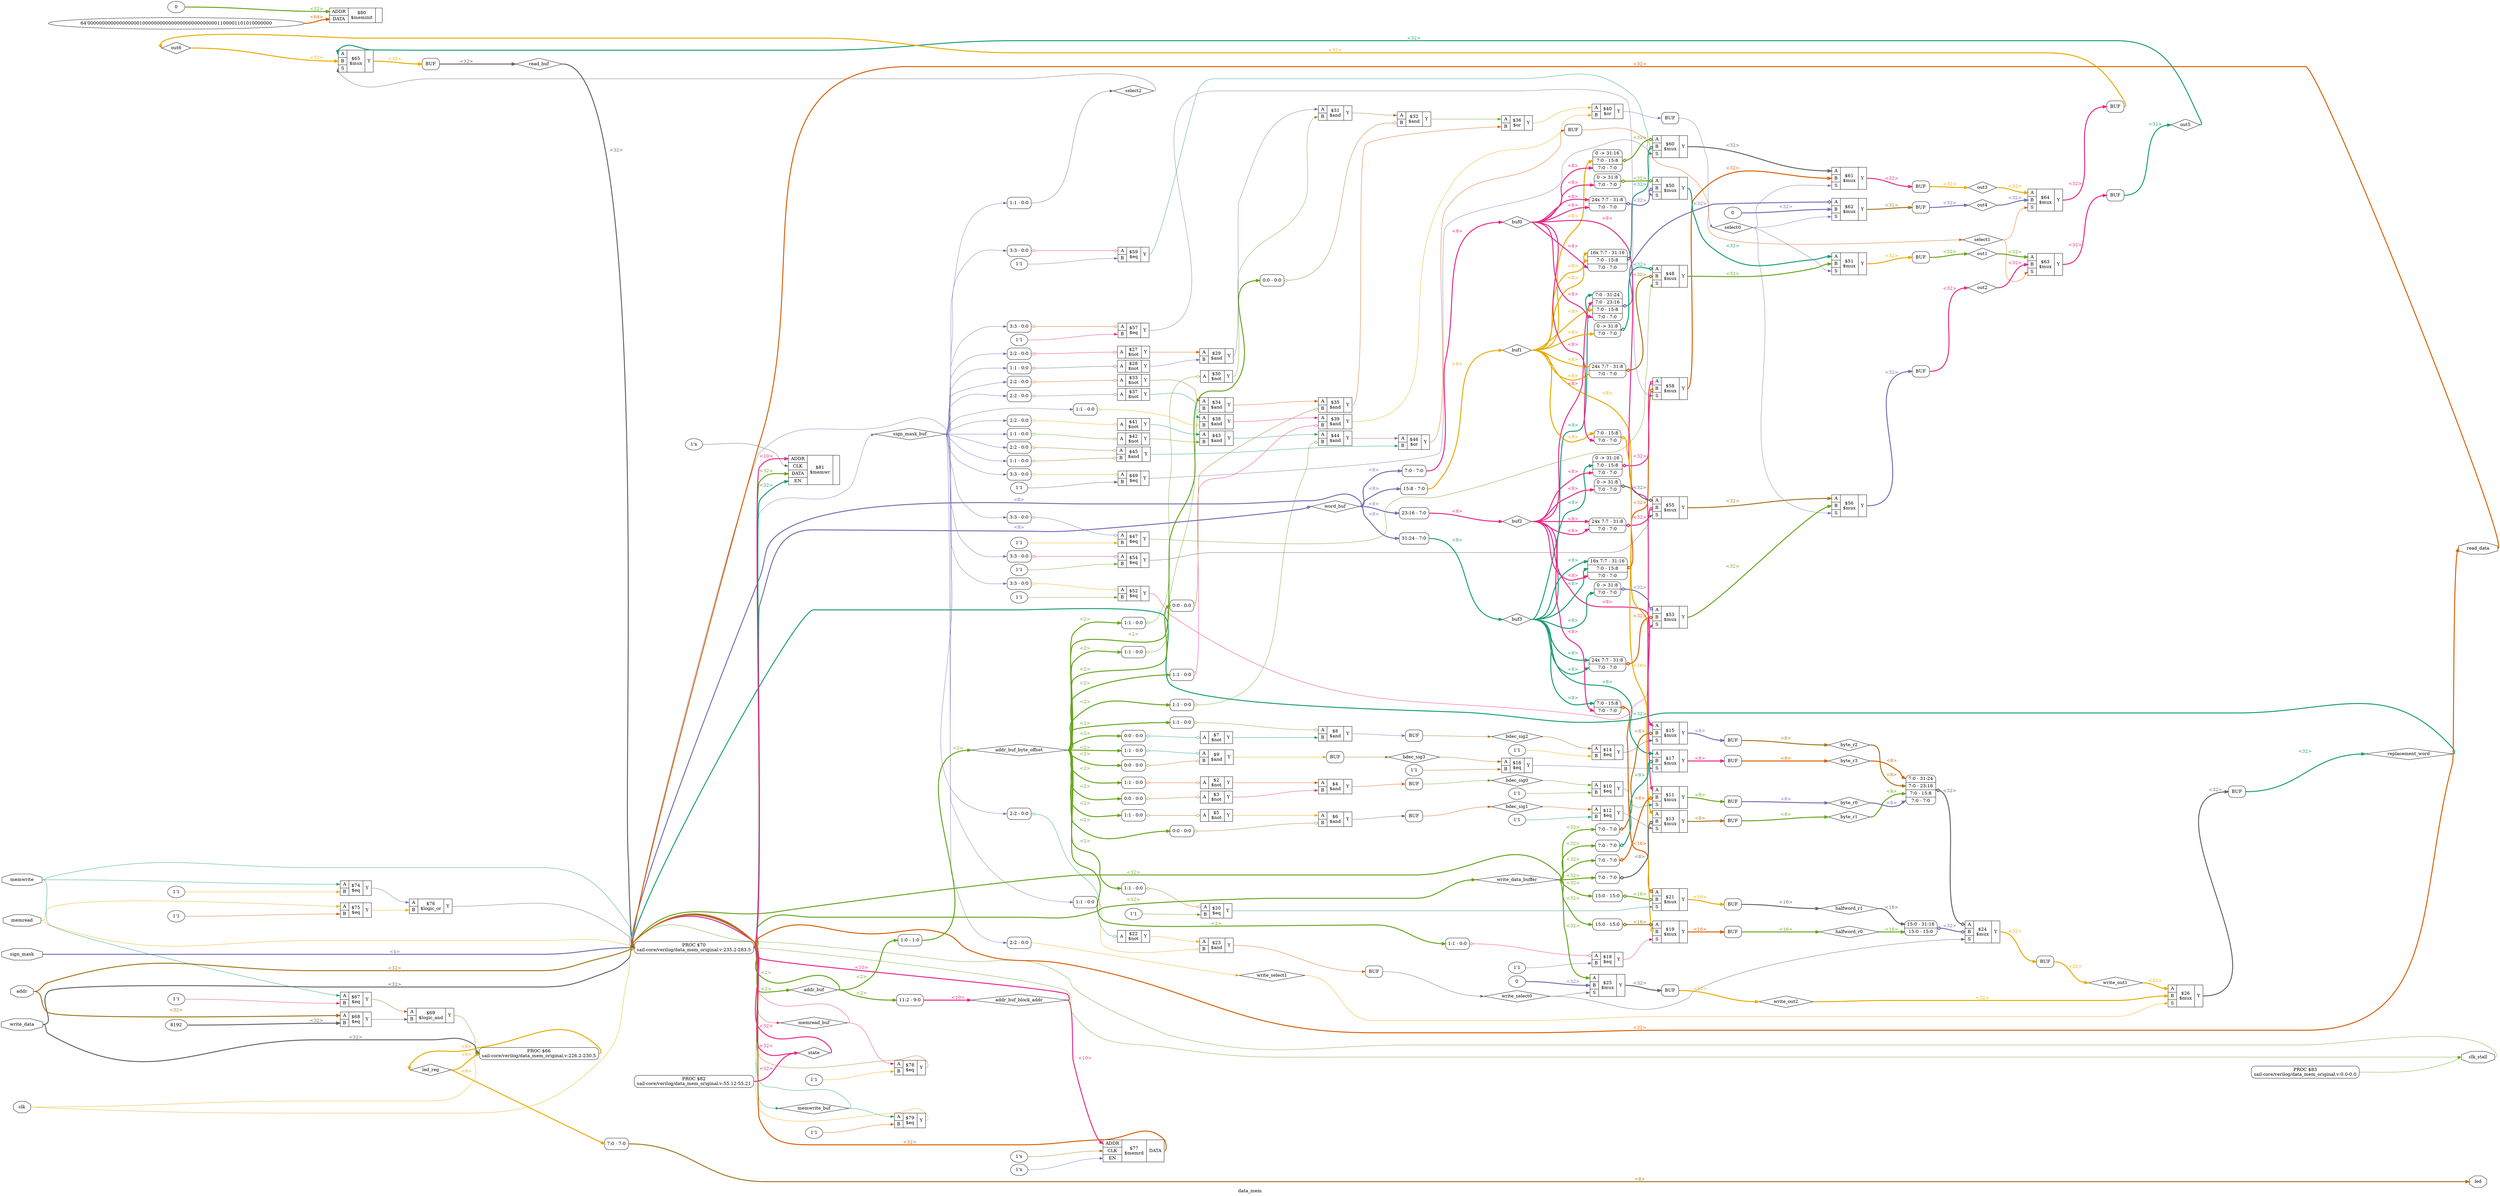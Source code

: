 digraph "data_mem" {
label="data_mem";
rankdir="LR";
remincross=true;
n92 [ shape=diamond, label="out6", color="black", fontcolor="black" ];
n93 [ shape=diamond, label="out5", color="black", fontcolor="black" ];
n94 [ shape=diamond, label="out4", color="black", fontcolor="black" ];
n95 [ shape=diamond, label="out3", color="black", fontcolor="black" ];
n96 [ shape=diamond, label="out2", color="black", fontcolor="black" ];
n97 [ shape=diamond, label="out1", color="black", fontcolor="black" ];
n98 [ shape=diamond, label="select2", color="black", fontcolor="black" ];
n99 [ shape=diamond, label="select1", color="black", fontcolor="black" ];
n100 [ shape=diamond, label="select0", color="black", fontcolor="black" ];
n101 [ shape=diamond, label="write_out2", color="black", fontcolor="black" ];
n102 [ shape=diamond, label="write_out1", color="black", fontcolor="black" ];
n103 [ shape=diamond, label="write_select1", color="black", fontcolor="black" ];
n104 [ shape=diamond, label="write_select0", color="black", fontcolor="black" ];
n105 [ shape=diamond, label="halfword_r1", color="black", fontcolor="black" ];
n106 [ shape=diamond, label="halfword_r0", color="black", fontcolor="black" ];
n107 [ shape=diamond, label="byte_r3", color="black", fontcolor="black" ];
n108 [ shape=diamond, label="byte_r2", color="black", fontcolor="black" ];
n109 [ shape=diamond, label="byte_r1", color="black", fontcolor="black" ];
n110 [ shape=diamond, label="byte_r0", color="black", fontcolor="black" ];
n111 [ shape=diamond, label="bdec_sig3", color="black", fontcolor="black" ];
n112 [ shape=diamond, label="bdec_sig2", color="black", fontcolor="black" ];
n113 [ shape=diamond, label="bdec_sig1", color="black", fontcolor="black" ];
n114 [ shape=diamond, label="bdec_sig0", color="black", fontcolor="black" ];
n115 [ shape=diamond, label="buf3", color="black", fontcolor="black" ];
n116 [ shape=diamond, label="buf2", color="black", fontcolor="black" ];
n117 [ shape=diamond, label="buf1", color="black", fontcolor="black" ];
n118 [ shape=diamond, label="buf0", color="black", fontcolor="black" ];
n119 [ shape=diamond, label="replacement_word", color="black", fontcolor="black" ];
n120 [ shape=diamond, label="addr_buf_byte_offset", color="black", fontcolor="black" ];
n121 [ shape=diamond, label="addr_buf_block_addr", color="black", fontcolor="black" ];
n122 [ shape=diamond, label="sign_mask_buf", color="black", fontcolor="black" ];
n123 [ shape=diamond, label="addr_buf", color="black", fontcolor="black" ];
n124 [ shape=diamond, label="write_data_buffer", color="black", fontcolor="black" ];
n125 [ shape=diamond, label="memwrite_buf", color="black", fontcolor="black" ];
n126 [ shape=diamond, label="memread_buf", color="black", fontcolor="black" ];
n127 [ shape=diamond, label="read_buf", color="black", fontcolor="black" ];
n128 [ shape=diamond, label="word_buf", color="black", fontcolor="black" ];
n129 [ shape=diamond, label="state", color="black", fontcolor="black" ];
n130 [ shape=diamond, label="led_reg", color="black", fontcolor="black" ];
n131 [ shape=octagon, label="clk_stall", color="black", fontcolor="black" ];
n132 [ shape=octagon, label="led", color="black", fontcolor="black" ];
n133 [ shape=octagon, label="read_data", color="black", fontcolor="black" ];
n134 [ shape=octagon, label="sign_mask", color="black", fontcolor="black" ];
n135 [ shape=octagon, label="memread", color="black", fontcolor="black" ];
n136 [ shape=octagon, label="memwrite", color="black", fontcolor="black" ];
n137 [ shape=octagon, label="write_data", color="black", fontcolor="black" ];
n138 [ shape=octagon, label="addr", color="black", fontcolor="black" ];
n139 [ shape=octagon, label="clk", color="black", fontcolor="black" ];
{ rank="source"; n134; n135; n136; n137; n138; n139;}
{ rank="sink"; n131; n132; n133;}
v0 [ label="1'x" ];
c144 [ shape=record, label="{{<p140> ADDR|<p141> CLK|<p142> DATA|<p143> EN}|$81\n$memwr|{}}" ];
v1 [ label="64'0000000000000000001000000000000000000000000001100001101010000000" ];
v2 [ label="0" ];
c145 [ shape=record, label="{{<p140> ADDR|<p142> DATA}|$80\n$meminit|{}}" ];
v3 [ label="1'1" ];
c149 [ shape=record, label="{{<p146> A|<p147> B}|$79\n$eq|{<p148> Y}}" ];
v4 [ label="1'1" ];
c150 [ shape=record, label="{{<p146> A|<p147> B}|$78\n$eq|{<p148> Y}}" ];
v5 [ label="1'x" ];
v6 [ label="1'x" ];
c151 [ shape=record, label="{{<p140> ADDR|<p141> CLK|<p143> EN}|$77\n$memrd|{<p142> DATA}}" ];
c152 [ shape=record, label="{{<p146> A|<p147> B}|$76\n$logic_or|{<p148> Y}}" ];
v7 [ label="1'1" ];
c153 [ shape=record, label="{{<p146> A|<p147> B}|$75\n$eq|{<p148> Y}}" ];
v8 [ label="1'1" ];
c154 [ shape=record, label="{{<p146> A|<p147> B}|$74\n$eq|{<p148> Y}}" ];
c155 [ shape=record, label="{{<p146> A|<p147> B}|$69\n$logic_and|{<p148> Y}}" ];
v9 [ label="8192" ];
c156 [ shape=record, label="{{<p146> A|<p147> B}|$68\n$eq|{<p148> Y}}" ];
v10 [ label="1'1" ];
c157 [ shape=record, label="{{<p146> A|<p147> B}|$67\n$eq|{<p148> Y}}" ];
c159 [ shape=record, label="{{<p146> A|<p147> B|<p158> S}|$65\n$mux|{<p148> Y}}" ];
c160 [ shape=record, label="{{<p146> A|<p147> B|<p158> S}|$64\n$mux|{<p148> Y}}" ];
c161 [ shape=record, label="{{<p146> A|<p147> B|<p158> S}|$63\n$mux|{<p148> Y}}" ];
v11 [ label="0" ];
c162 [ shape=record, label="{{<p146> A|<p147> B|<p158> S}|$62\n$mux|{<p148> Y}}" ];
x12 [ shape=record, style=rounded, label="<s3> 7:0 - 31:24 |<s2> 7:0 - 23:16 |<s1> 7:0 - 15:8 |<s0> 7:0 - 7:0 " ];
x12:e -> c162:p146:w [arrowhead=odiamond, arrowtail=odiamond, dir=both, colorscheme="dark28", color="3", fontcolor="3", style="setlinewidth(3)", label="<32>"];
c163 [ shape=record, label="{{<p146> A|<p147> B|<p158> S}|$61\n$mux|{<p148> Y}}" ];
c164 [ shape=record, label="{{<p146> A|<p147> B|<p158> S}|$60\n$mux|{<p148> Y}}" ];
x13 [ shape=record, style=rounded, label="<s17> 16x 7:7 - 31:16 |<s1> 7:0 - 15:8 |<s0> 7:0 - 7:0 " ];
x13:e -> c164:p147:w [arrowhead=odiamond, arrowtail=odiamond, dir=both, colorscheme="dark28", color="1", fontcolor="1", style="setlinewidth(3)", label="<32>"];
x14 [ shape=record, style=rounded, label="0 -&gt; 31:16 |<s1> 7:0 - 15:8 |<s0> 7:0 - 7:0 " ];
x14:e -> c164:p146:w [arrowhead=odiamond, arrowtail=odiamond, dir=both, colorscheme="dark28", color="5", fontcolor="5", style="setlinewidth(3)", label="<32>"];
v15 [ label="1'1" ];
c165 [ shape=record, label="{{<p146> A|<p147> B}|$59\n$eq|{<p148> Y}}" ];
x16 [ shape=record, style=rounded, label="<s0> 3:3 - 0:0 " ];
x16:e -> c165:p146:w [arrowhead=odiamond, arrowtail=odiamond, dir=both, colorscheme="dark28", color="4", fontcolor="4", label=""];
c166 [ shape=record, label="{{<p146> A|<p147> B|<p158> S}|$58\n$mux|{<p148> Y}}" ];
x17 [ shape=record, style=rounded, label="<s17> 16x 7:7 - 31:16 |<s1> 7:0 - 15:8 |<s0> 7:0 - 7:0 " ];
x17:e -> c166:p147:w [arrowhead=odiamond, arrowtail=odiamond, dir=both, colorscheme="dark28", color="2", fontcolor="2", style="setlinewidth(3)", label="<32>"];
x18 [ shape=record, style=rounded, label="0 -&gt; 31:16 |<s1> 7:0 - 15:8 |<s0> 7:0 - 7:0 " ];
x18:e -> c166:p146:w [arrowhead=odiamond, arrowtail=odiamond, dir=both, colorscheme="dark28", color="4", fontcolor="4", style="setlinewidth(3)", label="<32>"];
v19 [ label="1'1" ];
c167 [ shape=record, label="{{<p146> A|<p147> B}|$57\n$eq|{<p148> Y}}" ];
x20 [ shape=record, style=rounded, label="<s0> 3:3 - 0:0 " ];
x20:e -> c167:p146:w [arrowhead=odiamond, arrowtail=odiamond, dir=both, colorscheme="dark28", color="2", fontcolor="2", label=""];
c168 [ shape=record, label="{{<p146> A|<p147> B|<p158> S}|$56\n$mux|{<p148> Y}}" ];
c169 [ shape=record, label="{{<p146> A|<p147> B|<p158> S}|$55\n$mux|{<p148> Y}}" ];
x21 [ shape=record, style=rounded, label="<s24> 24x 7:7 - 31:8 |<s0> 7:0 - 7:0 " ];
x21:e -> c169:p147:w [arrowhead=odiamond, arrowtail=odiamond, dir=both, colorscheme="dark28", color="4", fontcolor="4", style="setlinewidth(3)", label="<32>"];
x22 [ shape=record, style=rounded, label="0 -&gt; 31:8 |<s0> 7:0 - 7:0 " ];
x22:e -> c169:p146:w [arrowhead=odiamond, arrowtail=odiamond, dir=both, colorscheme="dark28", color="8", fontcolor="8", style="setlinewidth(3)", label="<32>"];
v23 [ label="1'1" ];
c170 [ shape=record, label="{{<p146> A|<p147> B}|$54\n$eq|{<p148> Y}}" ];
x24 [ shape=record, style=rounded, label="<s0> 3:3 - 0:0 " ];
x24:e -> c170:p146:w [arrowhead=odiamond, arrowtail=odiamond, dir=both, colorscheme="dark28", color="4", fontcolor="4", label=""];
c171 [ shape=record, label="{{<p146> A|<p147> B|<p158> S}|$53\n$mux|{<p148> Y}}" ];
x25 [ shape=record, style=rounded, label="<s24> 24x 7:7 - 31:8 |<s0> 7:0 - 7:0 " ];
x25:e -> c171:p147:w [arrowhead=odiamond, arrowtail=odiamond, dir=both, colorscheme="dark28", color="2", fontcolor="2", style="setlinewidth(3)", label="<32>"];
x26 [ shape=record, style=rounded, label="0 -&gt; 31:8 |<s0> 7:0 - 7:0 " ];
x26:e -> c171:p146:w [arrowhead=odiamond, arrowtail=odiamond, dir=both, colorscheme="dark28", color="3", fontcolor="3", style="setlinewidth(3)", label="<32>"];
v27 [ label="1'1" ];
c172 [ shape=record, label="{{<p146> A|<p147> B}|$52\n$eq|{<p148> Y}}" ];
x28 [ shape=record, style=rounded, label="<s0> 3:3 - 0:0 " ];
x28:e -> c172:p146:w [arrowhead=odiamond, arrowtail=odiamond, dir=both, colorscheme="dark28", color="6", fontcolor="6", label=""];
c173 [ shape=record, label="{{<p146> A|<p147> B|<p158> S}|$51\n$mux|{<p148> Y}}" ];
c174 [ shape=record, label="{{<p146> A|<p147> B|<p158> S}|$50\n$mux|{<p148> Y}}" ];
x29 [ shape=record, style=rounded, label="<s24> 24x 7:7 - 31:8 |<s0> 7:0 - 7:0 " ];
x29:e -> c174:p147:w [arrowhead=odiamond, arrowtail=odiamond, dir=both, colorscheme="dark28", color="3", fontcolor="3", style="setlinewidth(3)", label="<32>"];
x30 [ shape=record, style=rounded, label="0 -&gt; 31:8 |<s0> 7:0 - 7:0 " ];
x30:e -> c174:p146:w [arrowhead=odiamond, arrowtail=odiamond, dir=both, colorscheme="dark28", color="5", fontcolor="5", style="setlinewidth(3)", label="<32>"];
v31 [ label="1'1" ];
c175 [ shape=record, label="{{<p146> A|<p147> B}|$49\n$eq|{<p148> Y}}" ];
x32 [ shape=record, style=rounded, label="<s0> 3:3 - 0:0 " ];
x32:e -> c175:p146:w [arrowhead=odiamond, arrowtail=odiamond, dir=both, colorscheme="dark28", color="6", fontcolor="6", label=""];
c176 [ shape=record, label="{{<p146> A|<p147> B|<p158> S}|$48\n$mux|{<p148> Y}}" ];
x33 [ shape=record, style=rounded, label="<s24> 24x 7:7 - 31:8 |<s0> 7:0 - 7:0 " ];
x33:e -> c176:p147:w [arrowhead=odiamond, arrowtail=odiamond, dir=both, colorscheme="dark28", color="7", fontcolor="7", style="setlinewidth(3)", label="<32>"];
x34 [ shape=record, style=rounded, label="0 -&gt; 31:8 |<s0> 7:0 - 7:0 " ];
x34:e -> c176:p146:w [arrowhead=odiamond, arrowtail=odiamond, dir=both, colorscheme="dark28", color="1", fontcolor="1", style="setlinewidth(3)", label="<32>"];
v35 [ label="1'1" ];
c177 [ shape=record, label="{{<p146> A|<p147> B}|$47\n$eq|{<p148> Y}}" ];
x36 [ shape=record, style=rounded, label="<s0> 3:3 - 0:0 " ];
x36:e -> c177:p146:w [arrowhead=odiamond, arrowtail=odiamond, dir=both, colorscheme="dark28", color="3", fontcolor="3", label=""];
c178 [ shape=record, label="{{<p146> A|<p147> B}|$46\n$or|{<p148> Y}}" ];
c179 [ shape=record, label="{{<p146> A|<p147> B}|$45\n$and|{<p148> Y}}" ];
x37 [ shape=record, style=rounded, label="<s0> 1:1 - 0:0 " ];
x37:e -> c179:p147:w [arrowhead=odiamond, arrowtail=odiamond, dir=both, colorscheme="dark28", color="7", fontcolor="7", label=""];
x38 [ shape=record, style=rounded, label="<s0> 2:2 - 0:0 " ];
x38:e -> c179:p146:w [arrowhead=odiamond, arrowtail=odiamond, dir=both, colorscheme="dark28", color="7", fontcolor="7", label=""];
c180 [ shape=record, label="{{<p146> A|<p147> B}|$44\n$and|{<p148> Y}}" ];
x39 [ shape=record, style=rounded, label="<s0> 1:1 - 0:0 " ];
x39:e -> c180:p147:w [arrowhead=odiamond, arrowtail=odiamond, dir=both, colorscheme="dark28", color="5", fontcolor="5", label=""];
c181 [ shape=record, label="{{<p146> A|<p147> B}|$43\n$and|{<p148> Y}}" ];
c182 [ shape=record, label="{{<p146> A}|$42\n$not|{<p148> Y}}" ];
x40 [ shape=record, style=rounded, label="<s0> 1:1 - 0:0 " ];
x40:e -> c182:p146:w [arrowhead=odiamond, arrowtail=odiamond, dir=both, colorscheme="dark28", color="5", fontcolor="5", label=""];
c183 [ shape=record, label="{{<p146> A}|$41\n$not|{<p148> Y}}" ];
x41 [ shape=record, style=rounded, label="<s0> 2:2 - 0:0 " ];
x41:e -> c183:p146:w [arrowhead=odiamond, arrowtail=odiamond, dir=both, colorscheme="dark28", color="6", fontcolor="6", label=""];
c184 [ shape=record, label="{{<p146> A|<p147> B}|$40\n$or|{<p148> Y}}" ];
c185 [ shape=record, label="{{<p146> A|<p147> B}|$39\n$and|{<p148> Y}}" ];
x42 [ shape=record, style=rounded, label="<s0> 1:1 - 0:0 " ];
x42:e -> c185:p147:w [arrowhead=odiamond, arrowtail=odiamond, dir=both, colorscheme="dark28", color="4", fontcolor="4", label=""];
c186 [ shape=record, label="{{<p146> A|<p147> B}|$38\n$and|{<p148> Y}}" ];
x43 [ shape=record, style=rounded, label="<s0> 1:1 - 0:0 " ];
x43:e -> c186:p147:w [arrowhead=odiamond, arrowtail=odiamond, dir=both, colorscheme="dark28", color="6", fontcolor="6", label=""];
c187 [ shape=record, label="{{<p146> A}|$37\n$not|{<p148> Y}}" ];
x44 [ shape=record, style=rounded, label="<s0> 2:2 - 0:0 " ];
x44:e -> c187:p146:w [arrowhead=odiamond, arrowtail=odiamond, dir=both, colorscheme="dark28", color="3", fontcolor="3", label=""];
c188 [ shape=record, label="{{<p146> A|<p147> B}|$36\n$or|{<p148> Y}}" ];
c189 [ shape=record, label="{{<p146> A|<p147> B}|$35\n$and|{<p148> Y}}" ];
x45 [ shape=record, style=rounded, label="<s0> 0:0 - 0:0 " ];
x45:e -> c189:p147:w [arrowhead=odiamond, arrowtail=odiamond, dir=both, colorscheme="dark28", color="7", fontcolor="7", label=""];
c190 [ shape=record, label="{{<p146> A|<p147> B}|$34\n$and|{<p148> Y}}" ];
x46 [ shape=record, style=rounded, label="<s0> 1:1 - 0:0 " ];
x46:e -> c190:p147:w [arrowhead=odiamond, arrowtail=odiamond, dir=both, colorscheme="dark28", color="5", fontcolor="5", label=""];
c191 [ shape=record, label="{{<p146> A}|$33\n$not|{<p148> Y}}" ];
x47 [ shape=record, style=rounded, label="<s0> 2:2 - 0:0 " ];
x47:e -> c191:p146:w [arrowhead=odiamond, arrowtail=odiamond, dir=both, colorscheme="dark28", color="2", fontcolor="2", label=""];
c192 [ shape=record, label="{{<p146> A|<p147> B}|$32\n$and|{<p148> Y}}" ];
x48 [ shape=record, style=rounded, label="<s0> 0:0 - 0:0 " ];
x48:e -> c192:p147:w [arrowhead=odiamond, arrowtail=odiamond, dir=both, colorscheme="dark28", color="7", fontcolor="7", label=""];
c193 [ shape=record, label="{{<p146> A|<p147> B}|$31\n$and|{<p148> Y}}" ];
c194 [ shape=record, label="{{<p146> A}|$30\n$not|{<p148> Y}}" ];
x49 [ shape=record, style=rounded, label="<s0> 1:1 - 0:0 " ];
x49:e -> c194:p146:w [arrowhead=odiamond, arrowtail=odiamond, dir=both, colorscheme="dark28", color="5", fontcolor="5", label=""];
c195 [ shape=record, label="{{<p146> A|<p147> B}|$29\n$and|{<p148> Y}}" ];
c196 [ shape=record, label="{{<p146> A}|$28\n$not|{<p148> Y}}" ];
x50 [ shape=record, style=rounded, label="<s0> 1:1 - 0:0 " ];
x50:e -> c196:p146:w [arrowhead=odiamond, arrowtail=odiamond, dir=both, colorscheme="dark28", color="8", fontcolor="8", label=""];
c197 [ shape=record, label="{{<p146> A}|$27\n$not|{<p148> Y}}" ];
x51 [ shape=record, style=rounded, label="<s0> 2:2 - 0:0 " ];
x51:e -> c197:p146:w [arrowhead=odiamond, arrowtail=odiamond, dir=both, colorscheme="dark28", color="4", fontcolor="4", label=""];
c198 [ shape=record, label="{{<p146> A|<p147> B|<p158> S}|$26\n$mux|{<p148> Y}}" ];
v52 [ label="0" ];
c199 [ shape=record, label="{{<p146> A|<p147> B|<p158> S}|$25\n$mux|{<p148> Y}}" ];
c200 [ shape=record, label="{{<p146> A|<p147> B|<p158> S}|$24\n$mux|{<p148> Y}}" ];
x53 [ shape=record, style=rounded, label="<s1> 15:0 - 31:16 |<s0> 15:0 - 15:0 " ];
x53:e -> c200:p147:w [arrowhead=odiamond, arrowtail=odiamond, dir=both, colorscheme="dark28", color="3", fontcolor="3", style="setlinewidth(3)", label="<32>"];
x54 [ shape=record, style=rounded, label="<s3> 7:0 - 31:24 |<s2> 7:0 - 23:16 |<s1> 7:0 - 15:8 |<s0> 7:0 - 7:0 " ];
x54:e -> c200:p146:w [arrowhead=odiamond, arrowtail=odiamond, dir=both, colorscheme="dark28", color="8", fontcolor="8", style="setlinewidth(3)", label="<32>"];
c201 [ shape=record, label="{{<p146> A|<p147> B}|$23\n$and|{<p148> Y}}" ];
x55 [ shape=record, style=rounded, label="<s0> 1:1 - 0:0 " ];
x55:e -> c201:p147:w [arrowhead=odiamond, arrowtail=odiamond, dir=both, colorscheme="dark28", color="6", fontcolor="6", label=""];
c202 [ shape=record, label="{{<p146> A}|$22\n$not|{<p148> Y}}" ];
x56 [ shape=record, style=rounded, label="<s0> 2:2 - 0:0 " ];
x56:e -> c202:p146:w [arrowhead=odiamond, arrowtail=odiamond, dir=both, colorscheme="dark28", color="1", fontcolor="1", label=""];
c203 [ shape=record, label="{{<p146> A|<p147> B|<p158> S}|$21\n$mux|{<p148> Y}}" ];
x57 [ shape=record, style=rounded, label="<s0> 15:0 - 15:0 " ];
x57:e -> c203:p147:w [arrowhead=odiamond, arrowtail=odiamond, dir=both, colorscheme="dark28", color="5", fontcolor="5", style="setlinewidth(3)", label="<16>"];
x58 [ shape=record, style=rounded, label="<s1> 7:0 - 15:8 |<s0> 7:0 - 7:0 " ];
x58:e -> c203:p146:w [arrowhead=odiamond, arrowtail=odiamond, dir=both, colorscheme="dark28", color="2", fontcolor="2", style="setlinewidth(3)", label="<16>"];
v59 [ label="1'1" ];
c204 [ shape=record, label="{{<p146> A|<p147> B}|$20\n$eq|{<p148> Y}}" ];
x60 [ shape=record, style=rounded, label="<s0> 1:1 - 0:0 " ];
x60:e -> c204:p146:w [arrowhead=odiamond, arrowtail=odiamond, dir=both, colorscheme="dark28", color="7", fontcolor="7", label=""];
c205 [ shape=record, label="{{<p146> A|<p147> B|<p158> S}|$19\n$mux|{<p148> Y}}" ];
x61 [ shape=record, style=rounded, label="<s1> 7:0 - 15:8 |<s0> 7:0 - 7:0 " ];
x61:e -> c205:p147:w [arrowhead=odiamond, arrowtail=odiamond, dir=both, colorscheme="dark28", color="6", fontcolor="6", style="setlinewidth(3)", label="<16>"];
x62 [ shape=record, style=rounded, label="<s0> 15:0 - 15:0 " ];
x62:e -> c205:p146:w [arrowhead=odiamond, arrowtail=odiamond, dir=both, colorscheme="dark28", color="7", fontcolor="7", style="setlinewidth(3)", label="<16>"];
v63 [ label="1'1" ];
c206 [ shape=record, label="{{<p146> A|<p147> B}|$18\n$eq|{<p148> Y}}" ];
x64 [ shape=record, style=rounded, label="<s0> 1:1 - 0:0 " ];
x64:e -> c206:p146:w [arrowhead=odiamond, arrowtail=odiamond, dir=both, colorscheme="dark28", color="4", fontcolor="4", label=""];
c207 [ shape=record, label="{{<p146> A|<p147> B|<p158> S}|$17\n$mux|{<p148> Y}}" ];
x65 [ shape=record, style=rounded, label="<s0> 7:0 - 7:0 " ];
x65:e -> c207:p147:w [arrowhead=odiamond, arrowtail=odiamond, dir=both, colorscheme="dark28", color="1", fontcolor="1", style="setlinewidth(3)", label="<8>"];
v66 [ label="1'1" ];
c208 [ shape=record, label="{{<p146> A|<p147> B}|$16\n$eq|{<p148> Y}}" ];
c209 [ shape=record, label="{{<p146> A|<p147> B|<p158> S}|$15\n$mux|{<p148> Y}}" ];
x67 [ shape=record, style=rounded, label="<s0> 7:0 - 7:0 " ];
x67:e -> c209:p147:w [arrowhead=odiamond, arrowtail=odiamond, dir=both, colorscheme="dark28", color="7", fontcolor="7", style="setlinewidth(3)", label="<8>"];
v68 [ label="1'1" ];
c210 [ shape=record, label="{{<p146> A|<p147> B}|$14\n$eq|{<p148> Y}}" ];
c211 [ shape=record, label="{{<p146> A|<p147> B|<p158> S}|$13\n$mux|{<p148> Y}}" ];
x69 [ shape=record, style=rounded, label="<s0> 7:0 - 7:0 " ];
x69:e -> c211:p147:w [arrowhead=odiamond, arrowtail=odiamond, dir=both, colorscheme="dark28", color="8", fontcolor="8", style="setlinewidth(3)", label="<8>"];
v70 [ label="1'1" ];
c212 [ shape=record, label="{{<p146> A|<p147> B}|$12\n$eq|{<p148> Y}}" ];
c213 [ shape=record, label="{{<p146> A|<p147> B|<p158> S}|$11\n$mux|{<p148> Y}}" ];
x71 [ shape=record, style=rounded, label="<s0> 7:0 - 7:0 " ];
x71:e -> c213:p147:w [arrowhead=odiamond, arrowtail=odiamond, dir=both, colorscheme="dark28", color="2", fontcolor="2", style="setlinewidth(3)", label="<8>"];
v72 [ label="1'1" ];
c214 [ shape=record, label="{{<p146> A|<p147> B}|$10\n$eq|{<p148> Y}}" ];
c215 [ shape=record, label="{{<p146> A|<p147> B}|$9\n$and|{<p148> Y}}" ];
x73 [ shape=record, style=rounded, label="<s0> 0:0 - 0:0 " ];
x73:e -> c215:p147:w [arrowhead=odiamond, arrowtail=odiamond, dir=both, colorscheme="dark28", color="7", fontcolor="7", label=""];
x74 [ shape=record, style=rounded, label="<s0> 1:1 - 0:0 " ];
x74:e -> c215:p146:w [arrowhead=odiamond, arrowtail=odiamond, dir=both, colorscheme="dark28", color="1", fontcolor="1", label=""];
c216 [ shape=record, label="{{<p146> A|<p147> B}|$8\n$and|{<p148> Y}}" ];
x75 [ shape=record, style=rounded, label="<s0> 1:1 - 0:0 " ];
x75:e -> c216:p146:w [arrowhead=odiamond, arrowtail=odiamond, dir=both, colorscheme="dark28", color="5", fontcolor="5", label=""];
c217 [ shape=record, label="{{<p146> A}|$7\n$not|{<p148> Y}}" ];
x76 [ shape=record, style=rounded, label="<s0> 0:0 - 0:0 " ];
x76:e -> c217:p146:w [arrowhead=odiamond, arrowtail=odiamond, dir=both, colorscheme="dark28", color="1", fontcolor="1", label=""];
c218 [ shape=record, label="{{<p146> A|<p147> B}|$6\n$and|{<p148> Y}}" ];
x77 [ shape=record, style=rounded, label="<s0> 0:0 - 0:0 " ];
x77:e -> c218:p147:w [arrowhead=odiamond, arrowtail=odiamond, dir=both, colorscheme="dark28", color="7", fontcolor="7", label=""];
c219 [ shape=record, label="{{<p146> A}|$5\n$not|{<p148> Y}}" ];
x78 [ shape=record, style=rounded, label="<s0> 1:1 - 0:0 " ];
x78:e -> c219:p146:w [arrowhead=odiamond, arrowtail=odiamond, dir=both, colorscheme="dark28", color="7", fontcolor="7", label=""];
c220 [ shape=record, label="{{<p146> A|<p147> B}|$4\n$and|{<p148> Y}}" ];
c221 [ shape=record, label="{{<p146> A}|$3\n$not|{<p148> Y}}" ];
x79 [ shape=record, style=rounded, label="<s0> 0:0 - 0:0 " ];
x79:e -> c221:p146:w [arrowhead=odiamond, arrowtail=odiamond, dir=both, colorscheme="dark28", color="7", fontcolor="7", label=""];
c222 [ shape=record, label="{{<p146> A}|$2\n$not|{<p148> Y}}" ];
x80 [ shape=record, style=rounded, label="<s0> 1:1 - 0:0 " ];
x80:e -> c222:p146:w [arrowhead=odiamond, arrowtail=odiamond, dir=both, colorscheme="dark28", color="2", fontcolor="2", label=""];
p81 [shape=box, style=rounded, label="PROC $83\nsail-core/verilog/data_mem_original.v:0.0-0.0"];
p82 [shape=box, style=rounded, label="PROC $82\nsail-core/verilog/data_mem_original.v:55.12-55.21"];
p83 [shape=box, style=rounded, label="PROC $70\nsail-core/verilog/data_mem_original.v:235.2-283.5"];
p84 [shape=box, style=rounded, label="PROC $66\nsail-core/verilog/data_mem_original.v:226.2-230.5"];
x85 [ shape=record, style=rounded, label="<s0> 11:2 - 9:0 " ];
x86 [ shape=record, style=rounded, label="<s0> 1:0 - 1:0 " ];
x87 [ shape=record, style=rounded, label="<s0> 7:0 - 7:0 " ];
x88 [ shape=record, style=rounded, label="<s0> 15:8 - 7:0 " ];
x89 [ shape=record, style=rounded, label="<s0> 23:16 - 7:0 " ];
x90 [ shape=record, style=rounded, label="<s0> 31:24 - 7:0 " ];
x91 [shape=box, style=rounded, label="BUF"];
x92 [shape=box, style=rounded, label="BUF"];
x93 [shape=box, style=rounded, label="BUF"];
x94 [shape=box, style=rounded, label="BUF"];
x95 [shape=box, style=rounded, label="BUF"];
x96 [shape=box, style=rounded, label="BUF"];
x97 [shape=box, style=rounded, label="BUF"];
x98 [shape=box, style=rounded, label="BUF"];
x99 [shape=box, style=rounded, label="BUF"];
x100 [shape=box, style=rounded, label="BUF"];
x101 [shape=box, style=rounded, label="BUF"];
x102 [ shape=record, style=rounded, label="<s0> 2:2 - 0:0 " ];
x103 [shape=box, style=rounded, label="BUF"];
x104 [shape=box, style=rounded, label="BUF"];
x105 [shape=box, style=rounded, label="BUF"];
x106 [shape=box, style=rounded, label="BUF"];
x107 [shape=box, style=rounded, label="BUF"];
x108 [ shape=record, style=rounded, label="<s0> 1:1 - 0:0 " ];
x109 [shape=box, style=rounded, label="BUF"];
x110 [shape=box, style=rounded, label="BUF"];
x111 [shape=box, style=rounded, label="BUF"];
x112 [shape=box, style=rounded, label="BUF"];
x113 [shape=box, style=rounded, label="BUF"];
x114 [shape=box, style=rounded, label="BUF"];
x115 [shape=box, style=rounded, label="BUF"];
x116 [ shape=record, style=rounded, label="<s0> 7:0 - 7:0 " ];
x106:e:e -> n100:w [colorscheme="dark28", color="3", fontcolor="3", label=""];
n100:e -> c162:p158:w [colorscheme="dark28", color="3", fontcolor="3", label=""];
n100:e -> c163:p158:w [colorscheme="dark28", color="3", fontcolor="3", label=""];
n100:e -> c168:p158:w [colorscheme="dark28", color="3", fontcolor="3", label=""];
n100:e -> c173:p158:w [colorscheme="dark28", color="3", fontcolor="3", label=""];
x104:e:e -> n101:w [colorscheme="dark28", color="6", fontcolor="6", style="setlinewidth(3)", label="<32>"];
n101:e -> c198:p147:w [colorscheme="dark28", color="6", fontcolor="6", style="setlinewidth(3)", label="<32>"];
x103:e:e -> n102:w [colorscheme="dark28", color="6", fontcolor="6", style="setlinewidth(3)", label="<32>"];
n102:e -> c198:p146:w [colorscheme="dark28", color="6", fontcolor="6", style="setlinewidth(3)", label="<32>"];
x102:e -> n103:w [colorscheme="dark28", color="6", fontcolor="6", label=""];
n103:e -> c198:p158:w [colorscheme="dark28", color="6", fontcolor="6", label=""];
x101:e:e -> n104:w [colorscheme="dark28", color="8", fontcolor="8", label=""];
n104:e -> c199:p158:w [colorscheme="dark28", color="8", fontcolor="8", label=""];
n104:e -> c200:p158:w [colorscheme="dark28", color="8", fontcolor="8", label=""];
x100:e:e -> n105:w [colorscheme="dark28", color="8", fontcolor="8", style="setlinewidth(3)", label="<16>"];
n105:e -> x53:s1:w [colorscheme="dark28", color="8", fontcolor="8", style="setlinewidth(3)", label="<16>"];
x99:e:e -> n106:w [colorscheme="dark28", color="5", fontcolor="5", style="setlinewidth(3)", label="<16>"];
n106:e -> x53:s0:w [colorscheme="dark28", color="5", fontcolor="5", style="setlinewidth(3)", label="<16>"];
x98:e:e -> n107:w [colorscheme="dark28", color="2", fontcolor="2", style="setlinewidth(3)", label="<8>"];
n107:e -> x54:s3:w [colorscheme="dark28", color="2", fontcolor="2", style="setlinewidth(3)", label="<8>"];
x97:e:e -> n108:w [colorscheme="dark28", color="7", fontcolor="7", style="setlinewidth(3)", label="<8>"];
n108:e -> x54:s2:w [colorscheme="dark28", color="7", fontcolor="7", style="setlinewidth(3)", label="<8>"];
x96:e:e -> n109:w [colorscheme="dark28", color="5", fontcolor="5", style="setlinewidth(3)", label="<8>"];
n109:e -> x54:s1:w [colorscheme="dark28", color="5", fontcolor="5", style="setlinewidth(3)", label="<8>"];
x95:e:e -> n110:w [colorscheme="dark28", color="3", fontcolor="3", style="setlinewidth(3)", label="<8>"];
n110:e -> x54:s0:w [colorscheme="dark28", color="3", fontcolor="3", style="setlinewidth(3)", label="<8>"];
x94:e:e -> n111:w [colorscheme="dark28", color="7", fontcolor="7", label=""];
n111:e -> c208:p146:w [colorscheme="dark28", color="7", fontcolor="7", label=""];
x93:e:e -> n112:w [colorscheme="dark28", color="7", fontcolor="7", label=""];
n112:e -> c210:p146:w [colorscheme="dark28", color="7", fontcolor="7", label=""];
x92:e:e -> n113:w [colorscheme="dark28", color="2", fontcolor="2", label=""];
n113:e -> c212:p146:w [colorscheme="dark28", color="2", fontcolor="2", label=""];
x91:e:e -> n114:w [colorscheme="dark28", color="5", fontcolor="5", label=""];
n114:e -> c214:p146:w [colorscheme="dark28", color="5", fontcolor="5", label=""];
x90:e -> n115:w [colorscheme="dark28", color="1", fontcolor="1", style="setlinewidth(3)", label="<8>"];
n115:e -> c207:p146:w [colorscheme="dark28", color="1", fontcolor="1", style="setlinewidth(3)", label="<8>"];
n115:e -> x12:s3:w [colorscheme="dark28", color="1", fontcolor="1", style="setlinewidth(3)", label="<8>"];
n115:e -> x17:s1:w [colorscheme="dark28", color="1", fontcolor="1", style="setlinewidth(3)", label="<8>"];
n115:e -> x17:s17:w [colorscheme="dark28", color="1", fontcolor="1", style="setlinewidth(3)", label="<8>"];
n115:e -> x18:s1:w [colorscheme="dark28", color="1", fontcolor="1", style="setlinewidth(3)", label="<8>"];
n115:e -> x25:s0:w [colorscheme="dark28", color="1", fontcolor="1", style="setlinewidth(3)", label="<8>"];
n115:e -> x25:s24:w [colorscheme="dark28", color="1", fontcolor="1", style="setlinewidth(3)", label="<8>"];
n115:e -> x26:s0:w [colorscheme="dark28", color="1", fontcolor="1", style="setlinewidth(3)", label="<8>"];
n115:e -> x58:s1:w [colorscheme="dark28", color="1", fontcolor="1", style="setlinewidth(3)", label="<8>"];
x89:e -> n116:w [colorscheme="dark28", color="4", fontcolor="4", style="setlinewidth(3)", label="<8>"];
n116:e -> c209:p146:w [colorscheme="dark28", color="4", fontcolor="4", style="setlinewidth(3)", label="<8>"];
n116:e -> x12:s2:w [colorscheme="dark28", color="4", fontcolor="4", style="setlinewidth(3)", label="<8>"];
n116:e -> x17:s0:w [colorscheme="dark28", color="4", fontcolor="4", style="setlinewidth(3)", label="<8>"];
n116:e -> x18:s0:w [colorscheme="dark28", color="4", fontcolor="4", style="setlinewidth(3)", label="<8>"];
n116:e -> x21:s0:w [colorscheme="dark28", color="4", fontcolor="4", style="setlinewidth(3)", label="<8>"];
n116:e -> x21:s24:w [colorscheme="dark28", color="4", fontcolor="4", style="setlinewidth(3)", label="<8>"];
n116:e -> x22:s0:w [colorscheme="dark28", color="4", fontcolor="4", style="setlinewidth(3)", label="<8>"];
n116:e -> x58:s0:w [colorscheme="dark28", color="4", fontcolor="4", style="setlinewidth(3)", label="<8>"];
x88:e -> n117:w [colorscheme="dark28", color="6", fontcolor="6", style="setlinewidth(3)", label="<8>"];
n117:e -> c211:p146:w [colorscheme="dark28", color="6", fontcolor="6", style="setlinewidth(3)", label="<8>"];
n117:e -> x12:s1:w [colorscheme="dark28", color="6", fontcolor="6", style="setlinewidth(3)", label="<8>"];
n117:e -> x13:s1:w [colorscheme="dark28", color="6", fontcolor="6", style="setlinewidth(3)", label="<8>"];
n117:e -> x13:s17:w [colorscheme="dark28", color="6", fontcolor="6", style="setlinewidth(3)", label="<8>"];
n117:e -> x14:s1:w [colorscheme="dark28", color="6", fontcolor="6", style="setlinewidth(3)", label="<8>"];
n117:e -> x33:s0:w [colorscheme="dark28", color="6", fontcolor="6", style="setlinewidth(3)", label="<8>"];
n117:e -> x33:s24:w [colorscheme="dark28", color="6", fontcolor="6", style="setlinewidth(3)", label="<8>"];
n117:e -> x34:s0:w [colorscheme="dark28", color="6", fontcolor="6", style="setlinewidth(3)", label="<8>"];
n117:e -> x61:s1:w [colorscheme="dark28", color="6", fontcolor="6", style="setlinewidth(3)", label="<8>"];
x87:e -> n118:w [colorscheme="dark28", color="4", fontcolor="4", style="setlinewidth(3)", label="<8>"];
n118:e -> c213:p146:w [colorscheme="dark28", color="4", fontcolor="4", style="setlinewidth(3)", label="<8>"];
n118:e -> x12:s0:w [colorscheme="dark28", color="4", fontcolor="4", style="setlinewidth(3)", label="<8>"];
n118:e -> x13:s0:w [colorscheme="dark28", color="4", fontcolor="4", style="setlinewidth(3)", label="<8>"];
n118:e -> x14:s0:w [colorscheme="dark28", color="4", fontcolor="4", style="setlinewidth(3)", label="<8>"];
n118:e -> x29:s0:w [colorscheme="dark28", color="4", fontcolor="4", style="setlinewidth(3)", label="<8>"];
n118:e -> x29:s24:w [colorscheme="dark28", color="4", fontcolor="4", style="setlinewidth(3)", label="<8>"];
n118:e -> x30:s0:w [colorscheme="dark28", color="4", fontcolor="4", style="setlinewidth(3)", label="<8>"];
n118:e -> x61:s0:w [colorscheme="dark28", color="4", fontcolor="4", style="setlinewidth(3)", label="<8>"];
x105:e:e -> n119:w [colorscheme="dark28", color="1", fontcolor="1", style="setlinewidth(3)", label="<32>"];
n119:e -> p83:w [colorscheme="dark28", color="1", fontcolor="1", style="setlinewidth(3)", label="<32>"];
x86:e -> n120:w [colorscheme="dark28", color="5", fontcolor="5", style="setlinewidth(3)", label="<2>"];
n120:e -> x39:s0:w [colorscheme="dark28", color="5", fontcolor="5", style="setlinewidth(3)", label="<2>"];
n120:e -> x42:s0:w [colorscheme="dark28", color="5", fontcolor="5", style="setlinewidth(3)", label="<2>"];
n120:e -> x45:s0:w [colorscheme="dark28", color="5", fontcolor="5", style="setlinewidth(3)", label="<2>"];
n120:e -> x46:s0:w [colorscheme="dark28", color="5", fontcolor="5", style="setlinewidth(3)", label="<2>"];
n120:e -> x48:s0:w [colorscheme="dark28", color="5", fontcolor="5", style="setlinewidth(3)", label="<2>"];
n120:e -> x49:s0:w [colorscheme="dark28", color="5", fontcolor="5", style="setlinewidth(3)", label="<2>"];
n120:e -> x60:s0:w [colorscheme="dark28", color="5", fontcolor="5", style="setlinewidth(3)", label="<2>"];
n120:e -> x64:s0:w [colorscheme="dark28", color="5", fontcolor="5", style="setlinewidth(3)", label="<2>"];
n120:e -> x73:s0:w [colorscheme="dark28", color="5", fontcolor="5", style="setlinewidth(3)", label="<2>"];
n120:e -> x74:s0:w [colorscheme="dark28", color="5", fontcolor="5", style="setlinewidth(3)", label="<2>"];
n120:e -> x75:s0:w [colorscheme="dark28", color="5", fontcolor="5", style="setlinewidth(3)", label="<2>"];
n120:e -> x76:s0:w [colorscheme="dark28", color="5", fontcolor="5", style="setlinewidth(3)", label="<2>"];
n120:e -> x77:s0:w [colorscheme="dark28", color="5", fontcolor="5", style="setlinewidth(3)", label="<2>"];
n120:e -> x78:s0:w [colorscheme="dark28", color="5", fontcolor="5", style="setlinewidth(3)", label="<2>"];
n120:e -> x79:s0:w [colorscheme="dark28", color="5", fontcolor="5", style="setlinewidth(3)", label="<2>"];
n120:e -> x80:s0:w [colorscheme="dark28", color="5", fontcolor="5", style="setlinewidth(3)", label="<2>"];
x85:e -> n121:w [colorscheme="dark28", color="4", fontcolor="4", style="setlinewidth(3)", label="<10>"];
n121:e -> c151:p140:w [colorscheme="dark28", color="4", fontcolor="4", style="setlinewidth(3)", label="<10>"];
n121:e -> p83:w [colorscheme="dark28", color="4", fontcolor="4", style="setlinewidth(3)", label="<10>"];
p83:e -> n122:w [colorscheme="dark28", color="3", fontcolor="3", label=""];
n122:e -> p83:w [colorscheme="dark28", color="3", fontcolor="3", label=""];
n122:e -> x102:s0:w [colorscheme="dark28", color="3", fontcolor="3", label=""];
n122:e -> x108:s0:w [colorscheme="dark28", color="3", fontcolor="3", label=""];
n122:e -> x16:s0:w [colorscheme="dark28", color="3", fontcolor="3", label=""];
n122:e -> x20:s0:w [colorscheme="dark28", color="3", fontcolor="3", label=""];
n122:e -> x24:s0:w [colorscheme="dark28", color="3", fontcolor="3", label=""];
n122:e -> x28:s0:w [colorscheme="dark28", color="3", fontcolor="3", label=""];
n122:e -> x32:s0:w [colorscheme="dark28", color="3", fontcolor="3", label=""];
n122:e -> x36:s0:w [colorscheme="dark28", color="3", fontcolor="3", label=""];
n122:e -> x37:s0:w [colorscheme="dark28", color="3", fontcolor="3", label=""];
n122:e -> x38:s0:w [colorscheme="dark28", color="3", fontcolor="3", label=""];
n122:e -> x40:s0:w [colorscheme="dark28", color="3", fontcolor="3", label=""];
n122:e -> x41:s0:w [colorscheme="dark28", color="3", fontcolor="3", label=""];
n122:e -> x43:s0:w [colorscheme="dark28", color="3", fontcolor="3", label=""];
n122:e -> x44:s0:w [colorscheme="dark28", color="3", fontcolor="3", label=""];
n122:e -> x47:s0:w [colorscheme="dark28", color="3", fontcolor="3", label=""];
n122:e -> x50:s0:w [colorscheme="dark28", color="3", fontcolor="3", label=""];
n122:e -> x51:s0:w [colorscheme="dark28", color="3", fontcolor="3", label=""];
n122:e -> x55:s0:w [colorscheme="dark28", color="3", fontcolor="3", label=""];
n122:e -> x56:s0:w [colorscheme="dark28", color="3", fontcolor="3", label=""];
p83:e -> n123:w [colorscheme="dark28", color="5", fontcolor="5", style="setlinewidth(3)", label="<2>"];
n123:e -> p83:w [colorscheme="dark28", color="5", fontcolor="5", style="setlinewidth(3)", label="<2>"];
n123:e -> x85:s0:w [colorscheme="dark28", color="5", fontcolor="5", style="setlinewidth(3)", label="<2>"];
n123:e -> x86:s0:w [colorscheme="dark28", color="5", fontcolor="5", style="setlinewidth(3)", label="<2>"];
p83:e -> n124:w [colorscheme="dark28", color="5", fontcolor="5", style="setlinewidth(3)", label="<32>"];
n124:e -> c199:p146:w [colorscheme="dark28", color="5", fontcolor="5", style="setlinewidth(3)", label="<32>"];
n124:e -> p83:w [colorscheme="dark28", color="5", fontcolor="5", style="setlinewidth(3)", label="<32>"];
n124:e -> x57:s0:w [colorscheme="dark28", color="5", fontcolor="5", style="setlinewidth(3)", label="<32>"];
n124:e -> x62:s0:w [colorscheme="dark28", color="5", fontcolor="5", style="setlinewidth(3)", label="<32>"];
n124:e -> x65:s0:w [colorscheme="dark28", color="5", fontcolor="5", style="setlinewidth(3)", label="<32>"];
n124:e -> x67:s0:w [colorscheme="dark28", color="5", fontcolor="5", style="setlinewidth(3)", label="<32>"];
n124:e -> x69:s0:w [colorscheme="dark28", color="5", fontcolor="5", style="setlinewidth(3)", label="<32>"];
n124:e -> x71:s0:w [colorscheme="dark28", color="5", fontcolor="5", style="setlinewidth(3)", label="<32>"];
p83:e -> n125:w [colorscheme="dark28", color="1", fontcolor="1", label=""];
n125:e -> c149:p146:w [colorscheme="dark28", color="1", fontcolor="1", label=""];
n125:e -> p83:w [colorscheme="dark28", color="1", fontcolor="1", label=""];
p83:e -> n126:w [colorscheme="dark28", color="4", fontcolor="4", label=""];
n126:e -> c150:p146:w [colorscheme="dark28", color="4", fontcolor="4", label=""];
n126:e -> p83:w [colorscheme="dark28", color="4", fontcolor="4", label=""];
x115:e:e -> n127:w [colorscheme="dark28", color="8", fontcolor="8", style="setlinewidth(3)", label="<32>"];
n127:e -> p83:w [colorscheme="dark28", color="8", fontcolor="8", style="setlinewidth(3)", label="<32>"];
p83:e -> n128:w [colorscheme="dark28", color="3", fontcolor="3", style="setlinewidth(3)", label="<8>"];
n128:e -> p83:w [colorscheme="dark28", color="3", fontcolor="3", style="setlinewidth(3)", label="<8>"];
n128:e -> x87:s0:w [colorscheme="dark28", color="3", fontcolor="3", style="setlinewidth(3)", label="<8>"];
n128:e -> x88:s0:w [colorscheme="dark28", color="3", fontcolor="3", style="setlinewidth(3)", label="<8>"];
n128:e -> x89:s0:w [colorscheme="dark28", color="3", fontcolor="3", style="setlinewidth(3)", label="<8>"];
n128:e -> x90:s0:w [colorscheme="dark28", color="3", fontcolor="3", style="setlinewidth(3)", label="<8>"];
p82:e -> n129:w [colorscheme="dark28", color="4", fontcolor="4", style="setlinewidth(3)", label="<32>"];
p83:e -> n129:w [colorscheme="dark28", color="4", fontcolor="4", style="setlinewidth(3)", label="<32>"];
n129:e -> p83:w [colorscheme="dark28", color="4", fontcolor="4", style="setlinewidth(3)", label="<32>"];
p84:e -> n130:w [colorscheme="dark28", color="6", fontcolor="6", style="setlinewidth(3)", label="<8>"];
n130:e -> p84:w [colorscheme="dark28", color="6", fontcolor="6", style="setlinewidth(3)", label="<8>"];
n130:e -> x116:s0:w [colorscheme="dark28", color="6", fontcolor="6", style="setlinewidth(3)", label="<8>"];
p81:e -> n131:w [colorscheme="dark28", color="5", fontcolor="5", label=""];
p83:e -> n131:w [colorscheme="dark28", color="5", fontcolor="5", label=""];
n131:e -> p83:w [colorscheme="dark28", color="5", fontcolor="5", label=""];
x116:e -> n132:w [colorscheme="dark28", color="7", fontcolor="7", style="setlinewidth(3)", label="<8>"];
p83:e -> n133:w [colorscheme="dark28", color="2", fontcolor="2", style="setlinewidth(3)", label="<32>"];
n133:e -> p83:w [colorscheme="dark28", color="2", fontcolor="2", style="setlinewidth(3)", label="<32>"];
n134:e -> p83:w [colorscheme="dark28", color="3", fontcolor="3", style="setlinewidth(3)", label="<4>"];
n135:e -> c153:p146:w [colorscheme="dark28", color="6", fontcolor="6", label=""];
n135:e -> p83:w [colorscheme="dark28", color="6", fontcolor="6", label=""];
n136:e -> c154:p146:w [colorscheme="dark28", color="1", fontcolor="1", label=""];
n136:e -> c157:p146:w [colorscheme="dark28", color="1", fontcolor="1", label=""];
n136:e -> p83:w [colorscheme="dark28", color="1", fontcolor="1", label=""];
n137:e -> p83:w [colorscheme="dark28", color="8", fontcolor="8", style="setlinewidth(3)", label="<32>"];
n137:e -> p84:w [colorscheme="dark28", color="8", fontcolor="8", style="setlinewidth(3)", label="<32>"];
n138:e -> c156:p146:w [colorscheme="dark28", color="7", fontcolor="7", style="setlinewidth(3)", label="<32>"];
n138:e -> p83:w [colorscheme="dark28", color="7", fontcolor="7", style="setlinewidth(3)", label="<32>"];
n139:e -> p83:w [colorscheme="dark28", color="6", fontcolor="6", label=""];
n139:e -> p84:w [colorscheme="dark28", color="6", fontcolor="6", label=""];
c155:p148:e -> p84:w [colorscheme="dark28", color="5", fontcolor="5", label=""];
c156:p148:e -> c155:p147:w [colorscheme="dark28", color="8", fontcolor="8", label=""];
c157:p148:e -> c155:p146:w [colorscheme="dark28", color="7", fontcolor="7", label=""];
c159:p148:e -> x115:w:w [colorscheme="dark28", color="6", fontcolor="6", style="setlinewidth(3)", label="<32>"];
c160:p148:e -> x114:w:w [colorscheme="dark28", color="4", fontcolor="4", style="setlinewidth(3)", label="<32>"];
c161:p148:e -> x113:w:w [colorscheme="dark28", color="4", fontcolor="4", style="setlinewidth(3)", label="<32>"];
c162:p148:e -> x112:w:w [colorscheme="dark28", color="7", fontcolor="7", style="setlinewidth(3)", label="<32>"];
c163:p148:e -> x111:w:w [colorscheme="dark28", color="4", fontcolor="4", style="setlinewidth(3)", label="<32>"];
c149:p148:e -> p83:w [colorscheme="dark28", color="6", fontcolor="6", label=""];
c164:p148:e -> c163:p146:w [colorscheme="dark28", color="8", fontcolor="8", style="setlinewidth(3)", label="<32>"];
c165:p148:e -> c164:p158:w [colorscheme="dark28", color="1", fontcolor="1", label=""];
c166:p148:e -> c163:p147:w [colorscheme="dark28", color="2", fontcolor="2", style="setlinewidth(3)", label="<32>"];
c167:p148:e -> c166:p158:w [colorscheme="dark28", color="3", fontcolor="3", label=""];
c168:p148:e -> x110:w:w [colorscheme="dark28", color="3", fontcolor="3", style="setlinewidth(3)", label="<32>"];
c169:p148:e -> c168:p146:w [colorscheme="dark28", color="7", fontcolor="7", style="setlinewidth(3)", label="<32>"];
c170:p148:e -> c169:p158:w [colorscheme="dark28", color="8", fontcolor="8", label=""];
c171:p148:e -> c168:p147:w [colorscheme="dark28", color="5", fontcolor="5", style="setlinewidth(3)", label="<32>"];
c172:p148:e -> c171:p158:w [colorscheme="dark28", color="4", fontcolor="4", label=""];
c173:p148:e -> x109:w:w [colorscheme="dark28", color="6", fontcolor="6", style="setlinewidth(3)", label="<32>"];
c150:p148:e -> p83:w [colorscheme="dark28", color="7", fontcolor="7", label=""];
c174:p148:e -> c173:p146:w [colorscheme="dark28", color="1", fontcolor="1", style="setlinewidth(3)", label="<32>"];
c175:p148:e -> c174:p158:w [colorscheme="dark28", color="3", fontcolor="3", label=""];
c176:p148:e -> c173:p147:w [colorscheme="dark28", color="5", fontcolor="5", style="setlinewidth(3)", label="<32>"];
c177:p148:e -> c176:p158:w [colorscheme="dark28", color="5", fontcolor="5", label=""];
c178:p148:e -> x107:w:w [colorscheme="dark28", color="2", fontcolor="2", label=""];
c179:p148:e -> c178:p147:w [colorscheme="dark28", color="1", fontcolor="1", label=""];
c180:p148:e -> c178:p146:w [colorscheme="dark28", color="3", fontcolor="3", label=""];
c181:p148:e -> c180:p146:w [colorscheme="dark28", color="1", fontcolor="1", label=""];
c182:p148:e -> c181:p147:w [colorscheme="dark28", color="5", fontcolor="5", label=""];
c183:p148:e -> c181:p146:w [colorscheme="dark28", color="1", fontcolor="1", label=""];
c151:p142:e -> p83:w [colorscheme="dark28", color="2", fontcolor="2", style="setlinewidth(3)", label="<32>"];
c184:p148:e -> x106:w:w [colorscheme="dark28", color="3", fontcolor="3", label=""];
c185:p148:e -> c184:p147:w [colorscheme="dark28", color="6", fontcolor="6", label=""];
c186:p148:e -> c185:p146:w [colorscheme="dark28", color="4", fontcolor="4", label=""];
c187:p148:e -> c186:p146:w [colorscheme="dark28", color="1", fontcolor="1", label=""];
c188:p148:e -> c184:p146:w [colorscheme="dark28", color="6", fontcolor="6", label=""];
c189:p148:e -> c188:p147:w [colorscheme="dark28", color="2", fontcolor="2", label=""];
c190:p148:e -> c189:p146:w [colorscheme="dark28", color="2", fontcolor="2", label=""];
c191:p148:e -> c190:p146:w [colorscheme="dark28", color="7", fontcolor="7", label=""];
c192:p148:e -> c188:p146:w [colorscheme="dark28", color="5", fontcolor="5", label=""];
c193:p148:e -> c192:p146:w [colorscheme="dark28", color="7", fontcolor="7", label=""];
c152:p148:e -> p83:w [colorscheme="dark28", color="8", fontcolor="8", label=""];
c194:p148:e -> c193:p147:w [colorscheme="dark28", color="5", fontcolor="5", label=""];
c195:p148:e -> c193:p146:w [colorscheme="dark28", color="3", fontcolor="3", label=""];
c196:p148:e -> c195:p147:w [colorscheme="dark28", color="3", fontcolor="3", label=""];
c197:p148:e -> c195:p146:w [colorscheme="dark28", color="2", fontcolor="2", label=""];
c198:p148:e -> x105:w:w [colorscheme="dark28", color="8", fontcolor="8", style="setlinewidth(3)", label="<32>"];
c199:p148:e -> x104:w:w [colorscheme="dark28", color="8", fontcolor="8", style="setlinewidth(3)", label="<32>"];
c200:p148:e -> x103:w:w [colorscheme="dark28", color="6", fontcolor="6", style="setlinewidth(3)", label="<32>"];
c201:p148:e -> x101:w:w [colorscheme="dark28", color="2", fontcolor="2", label=""];
c202:p148:e -> c201:p146:w [colorscheme="dark28", color="6", fontcolor="6", label=""];
c203:p148:e -> x100:w:w [colorscheme="dark28", color="6", fontcolor="6", style="setlinewidth(3)", label="<16>"];
c153:p148:e -> c152:p147:w [colorscheme="dark28", color="6", fontcolor="6", label=""];
c204:p148:e -> c203:p158:w [colorscheme="dark28", color="1", fontcolor="1", label=""];
c205:p148:e -> x99:w:w [colorscheme="dark28", color="2", fontcolor="2", style="setlinewidth(3)", label="<16>"];
c206:p148:e -> c205:p158:w [colorscheme="dark28", color="4", fontcolor="4", label=""];
c207:p148:e -> x98:w:w [colorscheme="dark28", color="4", fontcolor="4", style="setlinewidth(3)", label="<8>"];
c208:p148:e -> c207:p158:w [colorscheme="dark28", color="3", fontcolor="3", label=""];
c209:p148:e -> x97:w:w [colorscheme="dark28", color="3", fontcolor="3", style="setlinewidth(3)", label="<8>"];
c210:p148:e -> c209:p158:w [colorscheme="dark28", color="8", fontcolor="8", label=""];
c211:p148:e -> x96:w:w [colorscheme="dark28", color="7", fontcolor="7", style="setlinewidth(3)", label="<8>"];
c212:p148:e -> c211:p158:w [colorscheme="dark28", color="3", fontcolor="3", label=""];
c213:p148:e -> x95:w:w [colorscheme="dark28", color="5", fontcolor="5", style="setlinewidth(3)", label="<8>"];
c154:p148:e -> c152:p146:w [colorscheme="dark28", color="3", fontcolor="3", label=""];
c214:p148:e -> c213:p158:w [colorscheme="dark28", color="1", fontcolor="1", label=""];
c215:p148:e -> x94:w:w [colorscheme="dark28", color="6", fontcolor="6", label=""];
c216:p148:e -> x93:w:w [colorscheme="dark28", color="3", fontcolor="3", label=""];
c217:p148:e -> c216:p147:w [colorscheme="dark28", color="1", fontcolor="1", label=""];
c218:p148:e -> x92:w:w [colorscheme="dark28", color="8", fontcolor="8", label=""];
c219:p148:e -> c218:p146:w [colorscheme="dark28", color="6", fontcolor="6", label=""];
c220:p148:e -> x91:w:w [colorscheme="dark28", color="2", fontcolor="2", label=""];
c221:p148:e -> c220:p147:w [colorscheme="dark28", color="4", fontcolor="4", label=""];
c222:p148:e -> c220:p146:w [colorscheme="dark28", color="2", fontcolor="2", label=""];
p83:e -> c144:p143:w [colorscheme="dark28", color="1", fontcolor="1", style="setlinewidth(3)", label="<32>"];
p83:e -> c144:p142:w [colorscheme="dark28", color="5", fontcolor="5", style="setlinewidth(3)", label="<32>"];
p83:e -> c144:p140:w [colorscheme="dark28", color="4", fontcolor="4", style="setlinewidth(3)", label="<10>"];
x114:e:e -> n92:w [colorscheme="dark28", color="6", fontcolor="6", style="setlinewidth(3)", label="<32>"];
n92:e -> c159:p147:w [colorscheme="dark28", color="6", fontcolor="6", style="setlinewidth(3)", label="<32>"];
x113:e:e -> n93:w [colorscheme="dark28", color="1", fontcolor="1", style="setlinewidth(3)", label="<32>"];
n93:e -> c159:p146:w [colorscheme="dark28", color="1", fontcolor="1", style="setlinewidth(3)", label="<32>"];
x112:e:e -> n94:w [colorscheme="dark28", color="3", fontcolor="3", style="setlinewidth(3)", label="<32>"];
n94:e -> c160:p147:w [colorscheme="dark28", color="3", fontcolor="3", style="setlinewidth(3)", label="<32>"];
x111:e:e -> n95:w [colorscheme="dark28", color="6", fontcolor="6", style="setlinewidth(3)", label="<32>"];
n95:e -> c160:p146:w [colorscheme="dark28", color="6", fontcolor="6", style="setlinewidth(3)", label="<32>"];
x110:e:e -> n96:w [colorscheme="dark28", color="4", fontcolor="4", style="setlinewidth(3)", label="<32>"];
n96:e -> c161:p147:w [colorscheme="dark28", color="4", fontcolor="4", style="setlinewidth(3)", label="<32>"];
x109:e:e -> n97:w [colorscheme="dark28", color="5", fontcolor="5", style="setlinewidth(3)", label="<32>"];
n97:e -> c161:p146:w [colorscheme="dark28", color="5", fontcolor="5", style="setlinewidth(3)", label="<32>"];
x108:e -> n98:w [colorscheme="dark28", color="8", fontcolor="8", label=""];
n98:e -> c159:p158:w [colorscheme="dark28", color="8", fontcolor="8", label=""];
x107:e:e -> n99:w [colorscheme="dark28", color="2", fontcolor="2", label=""];
n99:e -> c160:p158:w [colorscheme="dark28", color="2", fontcolor="2", label=""];
n99:e -> c161:p158:w [colorscheme="dark28", color="2", fontcolor="2", label=""];
v0:e -> c144:p141:w [colorscheme="dark28", color="8", fontcolor="8", label=""];
v1:e -> c145:p142:w [colorscheme="dark28", color="2", fontcolor="2", style="setlinewidth(3)", label="<64>"];
v10:e -> c157:p147:w [colorscheme="dark28", color="4", fontcolor="4", label=""];
v11:e -> c162:p147:w [colorscheme="dark28", color="3", fontcolor="3", style="setlinewidth(3)", label="<32>"];
v15:e -> c165:p147:w [colorscheme="dark28", color="3", fontcolor="3", label=""];
v19:e -> c167:p147:w [colorscheme="dark28", color="4", fontcolor="4", label=""];
v2:e -> c145:p140:w [colorscheme="dark28", color="5", fontcolor="5", style="setlinewidth(3)", label="<32>"];
v23:e -> c170:p147:w [colorscheme="dark28", color="5", fontcolor="5", label=""];
v27:e -> c172:p147:w [colorscheme="dark28", color="5", fontcolor="5", label=""];
v3:e -> c149:p147:w [colorscheme="dark28", color="2", fontcolor="2", label=""];
v31:e -> c175:p147:w [colorscheme="dark28", color="8", fontcolor="8", label=""];
v35:e -> c177:p147:w [colorscheme="dark28", color="6", fontcolor="6", label=""];
v4:e -> c150:p147:w [colorscheme="dark28", color="6", fontcolor="6", label=""];
v5:e -> c151:p143:w [colorscheme="dark28", color="3", fontcolor="3", label=""];
v52:e -> c199:p147:w [colorscheme="dark28", color="3", fontcolor="3", style="setlinewidth(3)", label="<32>"];
v59:e -> c204:p147:w [colorscheme="dark28", color="5", fontcolor="5", label=""];
v6:e -> c151:p141:w [colorscheme="dark28", color="7", fontcolor="7", label=""];
v63:e -> c206:p147:w [colorscheme="dark28", color="3", fontcolor="3", label=""];
v66:e -> c208:p147:w [colorscheme="dark28", color="7", fontcolor="7", label=""];
v68:e -> c210:p147:w [colorscheme="dark28", color="6", fontcolor="6", label=""];
v7:e -> c153:p147:w [colorscheme="dark28", color="2", fontcolor="2", label=""];
v70:e -> c212:p147:w [colorscheme="dark28", color="1", fontcolor="1", label=""];
v72:e -> c214:p147:w [colorscheme="dark28", color="5", fontcolor="5", label=""];
v8:e -> c154:p147:w [colorscheme="dark28", color="6", fontcolor="6", label=""];
v9:e -> c156:p147:w [colorscheme="dark28", color="8", fontcolor="8", style="setlinewidth(3)", label="<32>"];
}
